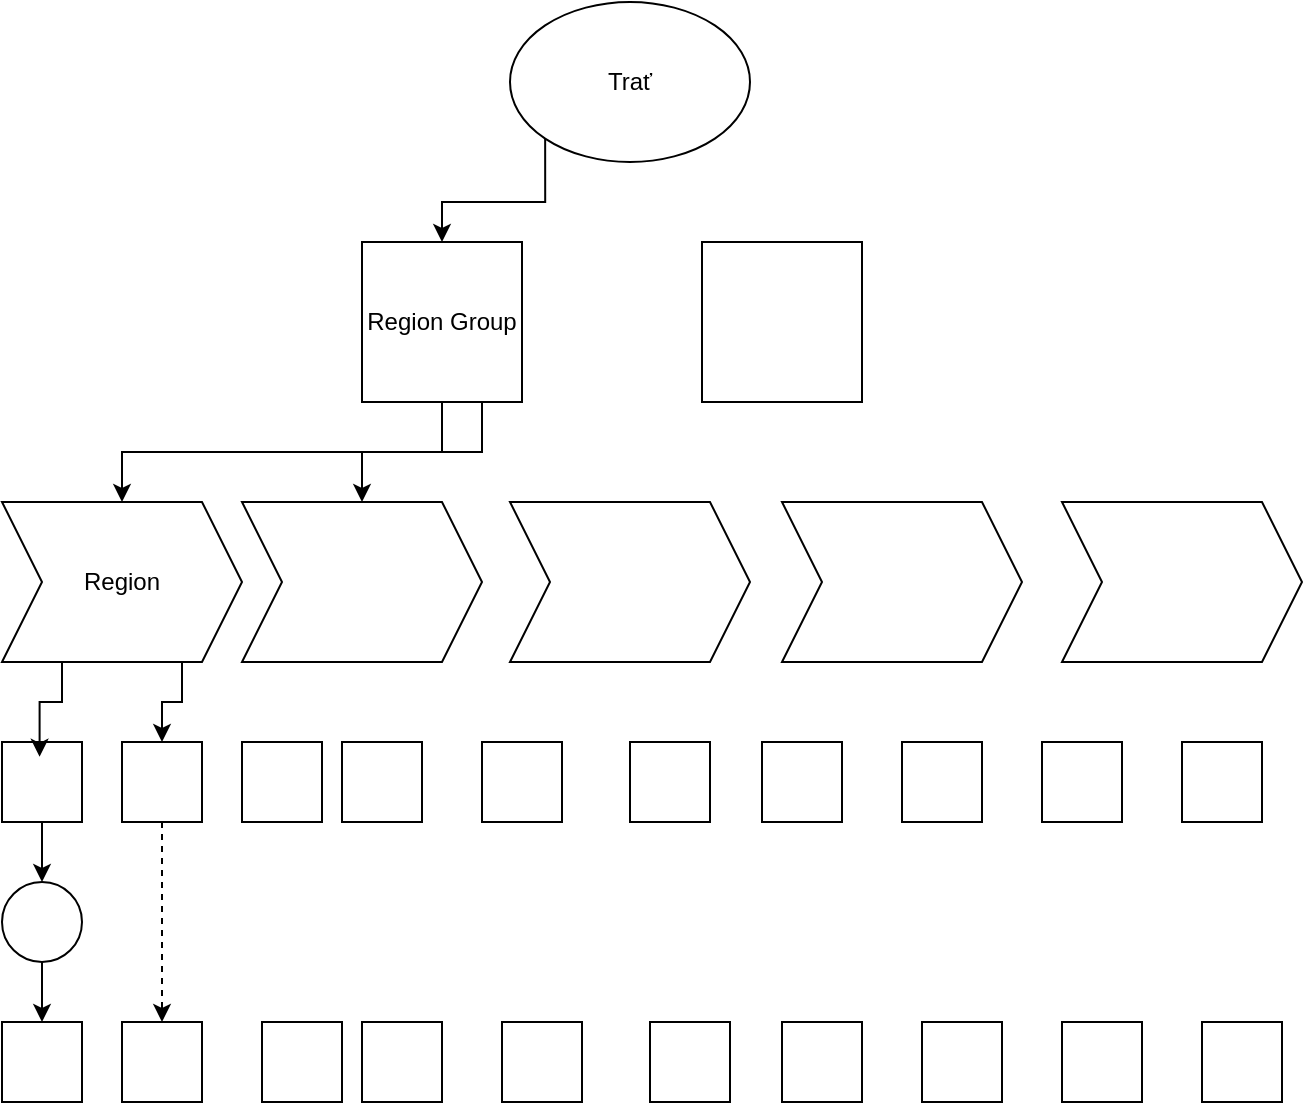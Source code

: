 <mxfile version="24.7.16">
  <diagram name="Stránka-1" id="iqPWe5vi_Y_kr44j8F4p">
    <mxGraphModel dx="1050" dy="569" grid="1" gridSize="10" guides="1" tooltips="1" connect="1" arrows="1" fold="1" page="1" pageScale="1" pageWidth="827" pageHeight="1169" math="0" shadow="0">
      <root>
        <mxCell id="0" />
        <mxCell id="1" parent="0" />
        <mxCell id="tLYNpAmldiffLmxqfKL2-23" style="edgeStyle=orthogonalEdgeStyle;rounded=0;orthogonalLoop=1;jettySize=auto;html=1;exitX=0;exitY=1;exitDx=0;exitDy=0;entryX=0.5;entryY=0;entryDx=0;entryDy=0;" edge="1" parent="1" source="tLYNpAmldiffLmxqfKL2-1" target="tLYNpAmldiffLmxqfKL2-2">
          <mxGeometry relative="1" as="geometry" />
        </mxCell>
        <mxCell id="tLYNpAmldiffLmxqfKL2-1" value="Trať" style="ellipse;whiteSpace=wrap;html=1;" vertex="1" parent="1">
          <mxGeometry x="354" y="100" width="120" height="80" as="geometry" />
        </mxCell>
        <mxCell id="tLYNpAmldiffLmxqfKL2-24" style="edgeStyle=orthogonalEdgeStyle;rounded=0;orthogonalLoop=1;jettySize=auto;html=1;exitX=0.5;exitY=1;exitDx=0;exitDy=0;entryX=0.5;entryY=0;entryDx=0;entryDy=0;" edge="1" parent="1" source="tLYNpAmldiffLmxqfKL2-2" target="tLYNpAmldiffLmxqfKL2-4">
          <mxGeometry relative="1" as="geometry" />
        </mxCell>
        <mxCell id="tLYNpAmldiffLmxqfKL2-27" style="edgeStyle=orthogonalEdgeStyle;rounded=0;orthogonalLoop=1;jettySize=auto;html=1;exitX=0.75;exitY=1;exitDx=0;exitDy=0;" edge="1" parent="1" source="tLYNpAmldiffLmxqfKL2-2" target="tLYNpAmldiffLmxqfKL2-5">
          <mxGeometry relative="1" as="geometry" />
        </mxCell>
        <mxCell id="tLYNpAmldiffLmxqfKL2-2" value="Region Group" style="whiteSpace=wrap;html=1;aspect=fixed;" vertex="1" parent="1">
          <mxGeometry x="280" y="220" width="80" height="80" as="geometry" />
        </mxCell>
        <mxCell id="tLYNpAmldiffLmxqfKL2-3" value="" style="whiteSpace=wrap;html=1;aspect=fixed;" vertex="1" parent="1">
          <mxGeometry x="450" y="220" width="80" height="80" as="geometry" />
        </mxCell>
        <mxCell id="tLYNpAmldiffLmxqfKL2-26" style="edgeStyle=orthogonalEdgeStyle;rounded=0;orthogonalLoop=1;jettySize=auto;html=1;exitX=0.75;exitY=1;exitDx=0;exitDy=0;entryX=0.5;entryY=0;entryDx=0;entryDy=0;" edge="1" parent="1" source="tLYNpAmldiffLmxqfKL2-4" target="tLYNpAmldiffLmxqfKL2-11">
          <mxGeometry relative="1" as="geometry" />
        </mxCell>
        <mxCell id="tLYNpAmldiffLmxqfKL2-4" value="Region" style="shape=step;perimeter=stepPerimeter;whiteSpace=wrap;html=1;fixedSize=1;" vertex="1" parent="1">
          <mxGeometry x="100" y="350" width="120" height="80" as="geometry" />
        </mxCell>
        <mxCell id="tLYNpAmldiffLmxqfKL2-5" value="" style="shape=step;perimeter=stepPerimeter;whiteSpace=wrap;html=1;fixedSize=1;" vertex="1" parent="1">
          <mxGeometry x="220" y="350" width="120" height="80" as="geometry" />
        </mxCell>
        <mxCell id="tLYNpAmldiffLmxqfKL2-6" value="" style="shape=step;perimeter=stepPerimeter;whiteSpace=wrap;html=1;fixedSize=1;" vertex="1" parent="1">
          <mxGeometry x="354" y="350" width="120" height="80" as="geometry" />
        </mxCell>
        <mxCell id="tLYNpAmldiffLmxqfKL2-7" value="" style="shape=step;perimeter=stepPerimeter;whiteSpace=wrap;html=1;fixedSize=1;" vertex="1" parent="1">
          <mxGeometry x="490" y="350" width="120" height="80" as="geometry" />
        </mxCell>
        <mxCell id="tLYNpAmldiffLmxqfKL2-8" value="" style="shape=step;perimeter=stepPerimeter;whiteSpace=wrap;html=1;fixedSize=1;" vertex="1" parent="1">
          <mxGeometry x="630" y="350" width="120" height="80" as="geometry" />
        </mxCell>
        <mxCell id="tLYNpAmldiffLmxqfKL2-30" style="edgeStyle=orthogonalEdgeStyle;rounded=0;orthogonalLoop=1;jettySize=auto;html=1;exitX=0.5;exitY=1;exitDx=0;exitDy=0;entryX=0.5;entryY=0;entryDx=0;entryDy=0;" edge="1" parent="1" source="tLYNpAmldiffLmxqfKL2-32" target="tLYNpAmldiffLmxqfKL2-28">
          <mxGeometry relative="1" as="geometry" />
        </mxCell>
        <mxCell id="tLYNpAmldiffLmxqfKL2-9" value="" style="whiteSpace=wrap;html=1;aspect=fixed;" vertex="1" parent="1">
          <mxGeometry x="100" y="470" width="40" height="40" as="geometry" />
        </mxCell>
        <mxCell id="tLYNpAmldiffLmxqfKL2-31" style="edgeStyle=orthogonalEdgeStyle;rounded=0;orthogonalLoop=1;jettySize=auto;html=1;exitX=0.5;exitY=1;exitDx=0;exitDy=0;entryX=0.5;entryY=0;entryDx=0;entryDy=0;strokeColor=default;dashed=1;" edge="1" parent="1" source="tLYNpAmldiffLmxqfKL2-11" target="tLYNpAmldiffLmxqfKL2-29">
          <mxGeometry relative="1" as="geometry" />
        </mxCell>
        <mxCell id="tLYNpAmldiffLmxqfKL2-11" value="" style="whiteSpace=wrap;html=1;aspect=fixed;" vertex="1" parent="1">
          <mxGeometry x="160" y="470" width="40" height="40" as="geometry" />
        </mxCell>
        <mxCell id="tLYNpAmldiffLmxqfKL2-13" value="" style="whiteSpace=wrap;html=1;aspect=fixed;" vertex="1" parent="1">
          <mxGeometry x="220" y="470" width="40" height="40" as="geometry" />
        </mxCell>
        <mxCell id="tLYNpAmldiffLmxqfKL2-14" value="" style="whiteSpace=wrap;html=1;aspect=fixed;" vertex="1" parent="1">
          <mxGeometry x="270" y="470" width="40" height="40" as="geometry" />
        </mxCell>
        <mxCell id="tLYNpAmldiffLmxqfKL2-17" value="" style="whiteSpace=wrap;html=1;aspect=fixed;" vertex="1" parent="1">
          <mxGeometry x="340" y="470" width="40" height="40" as="geometry" />
        </mxCell>
        <mxCell id="tLYNpAmldiffLmxqfKL2-18" value="" style="whiteSpace=wrap;html=1;aspect=fixed;" vertex="1" parent="1">
          <mxGeometry x="414" y="470" width="40" height="40" as="geometry" />
        </mxCell>
        <mxCell id="tLYNpAmldiffLmxqfKL2-19" value="" style="whiteSpace=wrap;html=1;aspect=fixed;" vertex="1" parent="1">
          <mxGeometry x="480" y="470" width="40" height="40" as="geometry" />
        </mxCell>
        <mxCell id="tLYNpAmldiffLmxqfKL2-20" value="" style="whiteSpace=wrap;html=1;aspect=fixed;" vertex="1" parent="1">
          <mxGeometry x="550" y="470" width="40" height="40" as="geometry" />
        </mxCell>
        <mxCell id="tLYNpAmldiffLmxqfKL2-21" value="" style="whiteSpace=wrap;html=1;aspect=fixed;" vertex="1" parent="1">
          <mxGeometry x="620" y="470" width="40" height="40" as="geometry" />
        </mxCell>
        <mxCell id="tLYNpAmldiffLmxqfKL2-22" value="" style="whiteSpace=wrap;html=1;aspect=fixed;" vertex="1" parent="1">
          <mxGeometry x="690" y="470" width="40" height="40" as="geometry" />
        </mxCell>
        <mxCell id="tLYNpAmldiffLmxqfKL2-25" style="edgeStyle=orthogonalEdgeStyle;rounded=0;orthogonalLoop=1;jettySize=auto;html=1;exitX=0.25;exitY=1;exitDx=0;exitDy=0;entryX=0.47;entryY=0.185;entryDx=0;entryDy=0;entryPerimeter=0;" edge="1" parent="1" source="tLYNpAmldiffLmxqfKL2-4" target="tLYNpAmldiffLmxqfKL2-9">
          <mxGeometry relative="1" as="geometry" />
        </mxCell>
        <mxCell id="tLYNpAmldiffLmxqfKL2-28" value="" style="whiteSpace=wrap;html=1;aspect=fixed;" vertex="1" parent="1">
          <mxGeometry x="100" y="610" width="40" height="40" as="geometry" />
        </mxCell>
        <mxCell id="tLYNpAmldiffLmxqfKL2-29" value="" style="whiteSpace=wrap;html=1;aspect=fixed;" vertex="1" parent="1">
          <mxGeometry x="160" y="610" width="40" height="40" as="geometry" />
        </mxCell>
        <mxCell id="tLYNpAmldiffLmxqfKL2-33" value="" style="edgeStyle=orthogonalEdgeStyle;rounded=0;orthogonalLoop=1;jettySize=auto;html=1;exitX=0.5;exitY=1;exitDx=0;exitDy=0;entryX=0.5;entryY=0;entryDx=0;entryDy=0;" edge="1" parent="1" source="tLYNpAmldiffLmxqfKL2-9" target="tLYNpAmldiffLmxqfKL2-32">
          <mxGeometry relative="1" as="geometry">
            <mxPoint x="120" y="510" as="sourcePoint" />
            <mxPoint x="120" y="610" as="targetPoint" />
          </mxGeometry>
        </mxCell>
        <mxCell id="tLYNpAmldiffLmxqfKL2-32" value="" style="ellipse;whiteSpace=wrap;html=1;aspect=fixed;" vertex="1" parent="1">
          <mxGeometry x="100" y="540" width="40" height="40" as="geometry" />
        </mxCell>
        <mxCell id="tLYNpAmldiffLmxqfKL2-34" value="" style="whiteSpace=wrap;html=1;aspect=fixed;" vertex="1" parent="1">
          <mxGeometry x="230" y="610" width="40" height="40" as="geometry" />
        </mxCell>
        <mxCell id="tLYNpAmldiffLmxqfKL2-35" value="" style="whiteSpace=wrap;html=1;aspect=fixed;" vertex="1" parent="1">
          <mxGeometry x="280" y="610" width="40" height="40" as="geometry" />
        </mxCell>
        <mxCell id="tLYNpAmldiffLmxqfKL2-36" value="" style="whiteSpace=wrap;html=1;aspect=fixed;" vertex="1" parent="1">
          <mxGeometry x="350" y="610" width="40" height="40" as="geometry" />
        </mxCell>
        <mxCell id="tLYNpAmldiffLmxqfKL2-37" value="" style="whiteSpace=wrap;html=1;aspect=fixed;" vertex="1" parent="1">
          <mxGeometry x="424" y="610" width="40" height="40" as="geometry" />
        </mxCell>
        <mxCell id="tLYNpAmldiffLmxqfKL2-38" value="" style="whiteSpace=wrap;html=1;aspect=fixed;" vertex="1" parent="1">
          <mxGeometry x="490" y="610" width="40" height="40" as="geometry" />
        </mxCell>
        <mxCell id="tLYNpAmldiffLmxqfKL2-39" value="" style="whiteSpace=wrap;html=1;aspect=fixed;" vertex="1" parent="1">
          <mxGeometry x="560" y="610" width="40" height="40" as="geometry" />
        </mxCell>
        <mxCell id="tLYNpAmldiffLmxqfKL2-40" value="" style="whiteSpace=wrap;html=1;aspect=fixed;" vertex="1" parent="1">
          <mxGeometry x="630" y="610" width="40" height="40" as="geometry" />
        </mxCell>
        <mxCell id="tLYNpAmldiffLmxqfKL2-41" value="" style="whiteSpace=wrap;html=1;aspect=fixed;" vertex="1" parent="1">
          <mxGeometry x="700" y="610" width="40" height="40" as="geometry" />
        </mxCell>
      </root>
    </mxGraphModel>
  </diagram>
</mxfile>
